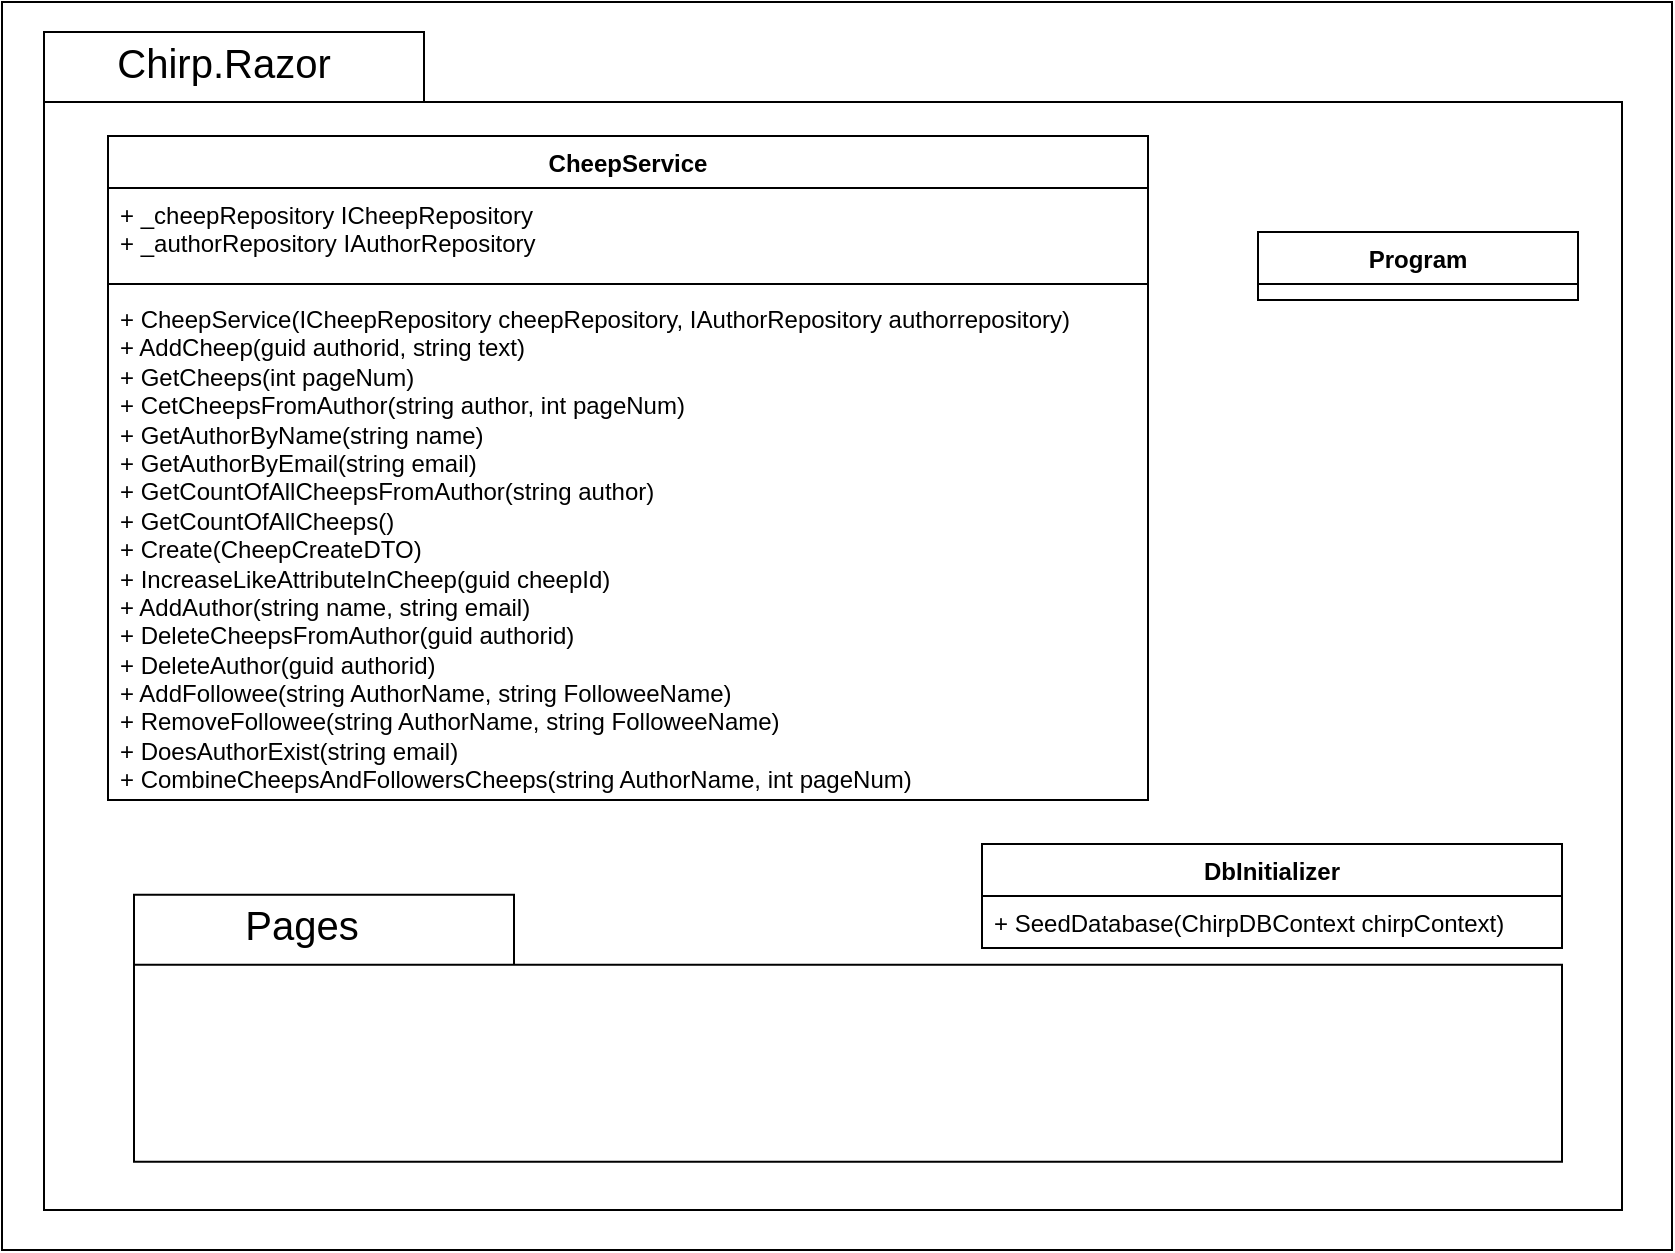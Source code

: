 <mxfile>
    <diagram id="Bt2sSARLeS8u310CAgdE" name="Page-1">
        <mxGraphModel dx="301" dy="-222" grid="0" gridSize="10" guides="1" tooltips="1" connect="1" arrows="1" fold="1" page="1" pageScale="1" pageWidth="850" pageHeight="1100" background="#ffffff" math="0" shadow="0">
            <root>
                <mxCell id="0"/>
                <mxCell id="1" parent="0"/>
                <mxCell id="13" value="" style="rounded=0;whiteSpace=wrap;html=1;fillColor=none;" vertex="1" parent="1">
                    <mxGeometry x="860" y="1161" width="835" height="624" as="geometry"/>
                </mxCell>
                <mxCell id="2" value="" style="shape=folder;fontStyle=1;spacingTop=10;tabWidth=190;tabHeight=35;tabPosition=left;html=1;strokeColor=#000000;fillColor=none;" vertex="1" parent="1">
                    <mxGeometry x="881" y="1176" width="789" height="589" as="geometry"/>
                </mxCell>
                <mxCell id="3" value="" style="shape=folder;fontStyle=1;spacingTop=10;tabWidth=190;tabHeight=35;tabPosition=left;html=1;strokeColor=#000000;fillColor=none;" vertex="1" parent="1">
                    <mxGeometry x="926" y="1607.37" width="714" height="133.5" as="geometry"/>
                </mxCell>
                <mxCell id="4" value="&lt;font color=&quot;#000000&quot; style=&quot;font-size: 20px;&quot;&gt;Chirp.Razor&lt;/font&gt;" style="text;html=1;strokeColor=none;fillColor=none;align=center;verticalAlign=middle;whiteSpace=wrap;rounded=0;" vertex="1" parent="1">
                    <mxGeometry x="941" y="1176" width="60" height="30" as="geometry"/>
                </mxCell>
                <mxCell id="5" value="&lt;font color=&quot;#000000&quot;&gt;DbInitializer&lt;/font&gt;" style="swimlane;fontStyle=1;align=center;verticalAlign=top;childLayout=stackLayout;horizontal=1;startSize=26;horizontalStack=0;resizeParent=1;resizeParentMax=0;resizeLast=0;collapsible=1;marginBottom=0;whiteSpace=wrap;html=1;strokeColor=#000000;fillColor=none;" vertex="1" parent="1">
                    <mxGeometry x="1350" y="1582" width="290" height="52" as="geometry"/>
                </mxCell>
                <mxCell id="6" value="&lt;font color=&quot;#000000&quot;&gt;+ SeedDatabase(ChirpDBContext chirpContext)&lt;/font&gt;" style="text;strokeColor=none;fillColor=none;align=left;verticalAlign=top;spacingLeft=4;spacingRight=4;overflow=hidden;rotatable=0;points=[[0,0.5],[1,0.5]];portConstraint=eastwest;whiteSpace=wrap;html=1;" vertex="1" parent="5">
                    <mxGeometry y="26" width="290" height="26" as="geometry"/>
                </mxCell>
                <mxCell id="7" value="&lt;font color=&quot;#000000&quot; style=&quot;font-size: 20px;&quot;&gt;Pages&lt;/font&gt;" style="text;html=1;strokeColor=none;fillColor=none;align=center;verticalAlign=middle;whiteSpace=wrap;rounded=0;" vertex="1" parent="1">
                    <mxGeometry x="980" y="1607" width="60" height="30" as="geometry"/>
                </mxCell>
                <mxCell id="8" value="&lt;font color=&quot;#000000&quot;&gt;CheepService&lt;/font&gt;" style="swimlane;fontStyle=1;align=center;verticalAlign=top;childLayout=stackLayout;horizontal=1;startSize=26;horizontalStack=0;resizeParent=1;resizeParentMax=0;resizeLast=0;collapsible=1;marginBottom=0;whiteSpace=wrap;html=1;strokeColor=#000000;fillColor=none;" vertex="1" parent="1">
                    <mxGeometry x="913" y="1228" width="520" height="332" as="geometry"/>
                </mxCell>
                <mxCell id="9" value="&lt;font color=&quot;#000000&quot;&gt;+ _cheepRepository ICheepRepository&lt;br&gt;+ _authorRepository IAuthorRepository&lt;/font&gt;" style="text;strokeColor=none;fillColor=none;align=left;verticalAlign=top;spacingLeft=4;spacingRight=4;overflow=hidden;rotatable=0;points=[[0,0.5],[1,0.5]];portConstraint=eastwest;whiteSpace=wrap;html=1;" vertex="1" parent="8">
                    <mxGeometry y="26" width="520" height="44" as="geometry"/>
                </mxCell>
                <mxCell id="10" value="" style="line;strokeWidth=1;fillColor=none;align=left;verticalAlign=middle;spacingTop=-1;spacingLeft=3;spacingRight=3;rotatable=0;labelPosition=right;points=[];portConstraint=eastwest;strokeColor=inherit;" vertex="1" parent="8">
                    <mxGeometry y="70" width="520" height="8" as="geometry"/>
                </mxCell>
                <mxCell id="11" value="&lt;font color=&quot;#000000&quot;&gt;+ CheepService(ICheepRepository cheepRepository, IAuthorRepository authorrepository)&lt;br&gt;+ AddCheep(guid authorid, string text)&lt;br&gt;+ GetCheeps(int pageNum)&lt;br&gt;+ CetCheepsFromAuthor(string author, int pageNum)&lt;br&gt;+ GetAuthorByName(string name)&lt;br&gt;+ GetAuthorByEmail(string email)&lt;br&gt;+ GetCountOfAllCheepsFromAuthor(string author)&lt;br&gt;+ GetCountOfAllCheeps()&lt;br&gt;+ Create(CheepCreateDTO)&lt;br&gt;+ IncreaseLikeAttributeInCheep(guid cheepId)&lt;br&gt;+ AddAuthor(string name, string email)&lt;br&gt;+ DeleteCheepsFromAuthor(guid authorid)&lt;br&gt;+ DeleteAuthor(guid authorid)&lt;br&gt;+ AddFollowee(string AuthorName, string FolloweeName)&lt;br&gt;+ RemoveFollowee(string AuthorName, string FolloweeName)&lt;br&gt;+ DoesAuthorExist(string email)&lt;br&gt;+ CombineCheepsAndFollowersCheeps(string AuthorName, int pageNum)&lt;br&gt;&lt;/font&gt;" style="text;strokeColor=none;fillColor=none;align=left;verticalAlign=top;spacingLeft=4;spacingRight=4;overflow=hidden;rotatable=0;points=[[0,0.5],[1,0.5]];portConstraint=eastwest;whiteSpace=wrap;html=1;" vertex="1" parent="8">
                    <mxGeometry y="78" width="520" height="254" as="geometry"/>
                </mxCell>
                <mxCell id="12" value="&lt;font color=&quot;#000000&quot;&gt;Program&lt;/font&gt;" style="swimlane;fontStyle=1;align=center;verticalAlign=top;childLayout=stackLayout;horizontal=1;startSize=26;horizontalStack=0;resizeParent=1;resizeParentMax=0;resizeLast=0;collapsible=1;marginBottom=0;whiteSpace=wrap;html=1;strokeColor=#000000;fillColor=none;" vertex="1" parent="1">
                    <mxGeometry x="1488" y="1276" width="160" height="34" as="geometry"/>
                </mxCell>
            </root>
        </mxGraphModel>
    </diagram>
</mxfile>